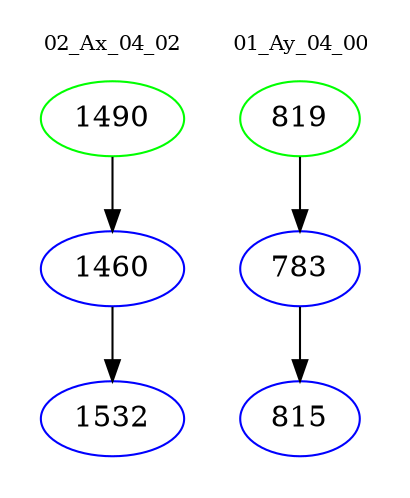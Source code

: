 digraph{
subgraph cluster_0 {
color = white
label = "02_Ax_04_02";
fontsize=10;
T0_1490 [label="1490", color="green"]
T0_1490 -> T0_1460 [color="black"]
T0_1460 [label="1460", color="blue"]
T0_1460 -> T0_1532 [color="black"]
T0_1532 [label="1532", color="blue"]
}
subgraph cluster_1 {
color = white
label = "01_Ay_04_00";
fontsize=10;
T1_819 [label="819", color="green"]
T1_819 -> T1_783 [color="black"]
T1_783 [label="783", color="blue"]
T1_783 -> T1_815 [color="black"]
T1_815 [label="815", color="blue"]
}
}
